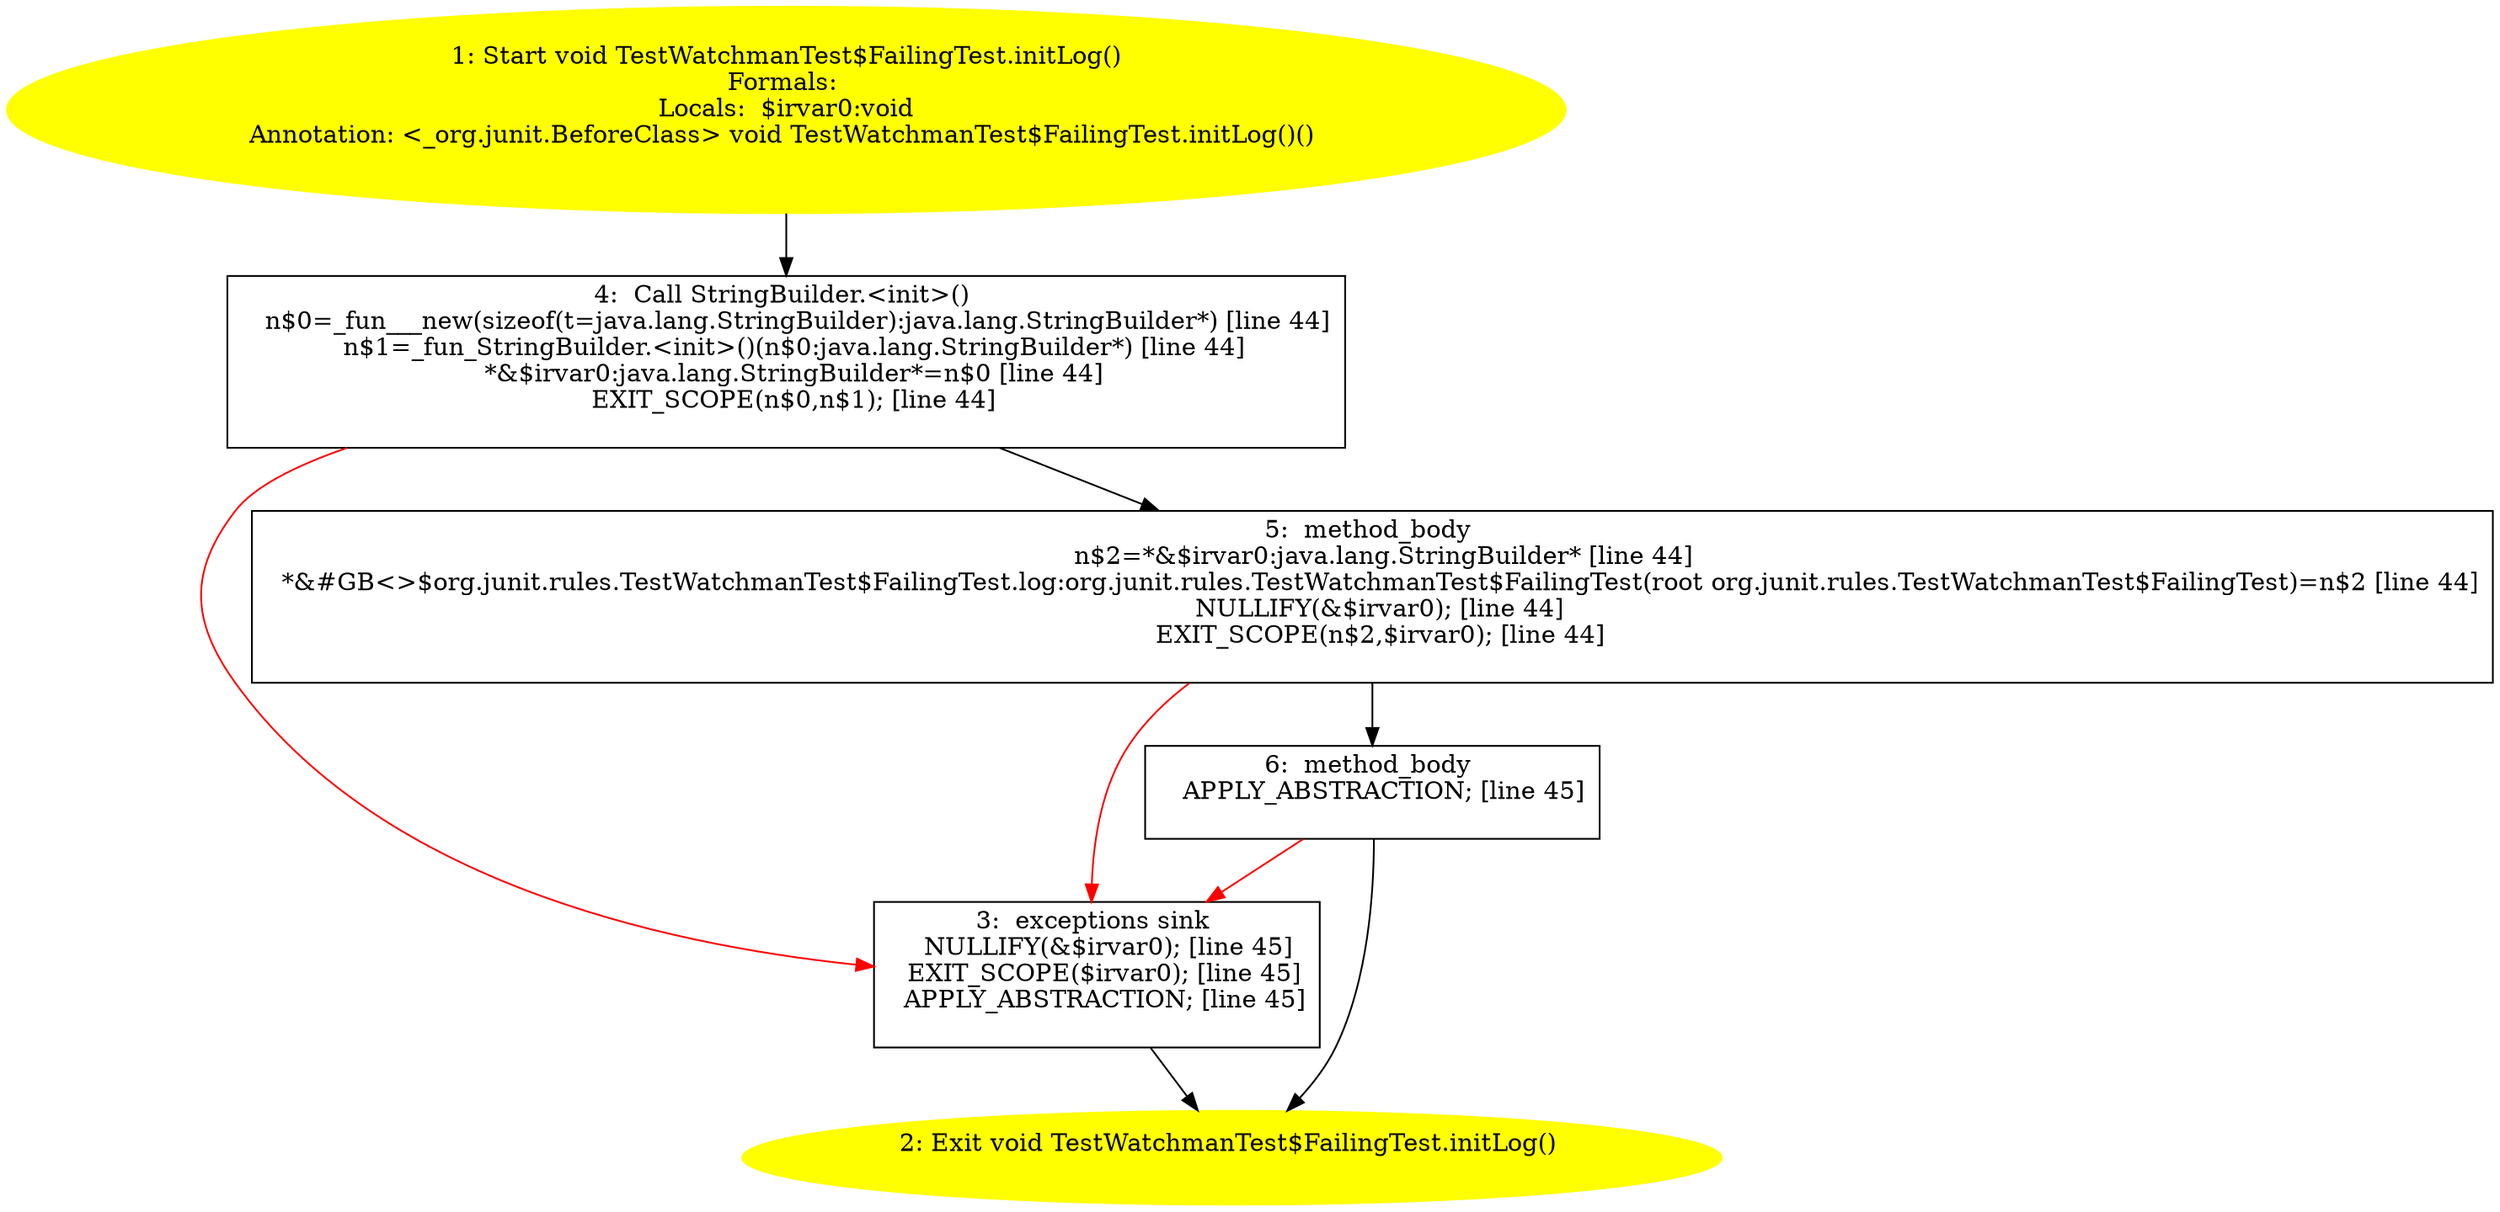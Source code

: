/* @generated */
digraph cfg {
"org.junit.rules.TestWatchmanTest$FailingTest.initLog():void.bdae29d26c4d2d49b4fa8e4d113ff2ea_1" [label="1: Start void TestWatchmanTest$FailingTest.initLog()\nFormals: \nLocals:  $irvar0:void\nAnnotation: <_org.junit.BeforeClass> void TestWatchmanTest$FailingTest.initLog()() \n  " color=yellow style=filled]
	

	 "org.junit.rules.TestWatchmanTest$FailingTest.initLog():void.bdae29d26c4d2d49b4fa8e4d113ff2ea_1" -> "org.junit.rules.TestWatchmanTest$FailingTest.initLog():void.bdae29d26c4d2d49b4fa8e4d113ff2ea_4" ;
"org.junit.rules.TestWatchmanTest$FailingTest.initLog():void.bdae29d26c4d2d49b4fa8e4d113ff2ea_2" [label="2: Exit void TestWatchmanTest$FailingTest.initLog() \n  " color=yellow style=filled]
	

"org.junit.rules.TestWatchmanTest$FailingTest.initLog():void.bdae29d26c4d2d49b4fa8e4d113ff2ea_3" [label="3:  exceptions sink \n   NULLIFY(&$irvar0); [line 45]\n  EXIT_SCOPE($irvar0); [line 45]\n  APPLY_ABSTRACTION; [line 45]\n " shape="box"]
	

	 "org.junit.rules.TestWatchmanTest$FailingTest.initLog():void.bdae29d26c4d2d49b4fa8e4d113ff2ea_3" -> "org.junit.rules.TestWatchmanTest$FailingTest.initLog():void.bdae29d26c4d2d49b4fa8e4d113ff2ea_2" ;
"org.junit.rules.TestWatchmanTest$FailingTest.initLog():void.bdae29d26c4d2d49b4fa8e4d113ff2ea_4" [label="4:  Call StringBuilder.<init>() \n   n$0=_fun___new(sizeof(t=java.lang.StringBuilder):java.lang.StringBuilder*) [line 44]\n  n$1=_fun_StringBuilder.<init>()(n$0:java.lang.StringBuilder*) [line 44]\n  *&$irvar0:java.lang.StringBuilder*=n$0 [line 44]\n  EXIT_SCOPE(n$0,n$1); [line 44]\n " shape="box"]
	

	 "org.junit.rules.TestWatchmanTest$FailingTest.initLog():void.bdae29d26c4d2d49b4fa8e4d113ff2ea_4" -> "org.junit.rules.TestWatchmanTest$FailingTest.initLog():void.bdae29d26c4d2d49b4fa8e4d113ff2ea_5" ;
	 "org.junit.rules.TestWatchmanTest$FailingTest.initLog():void.bdae29d26c4d2d49b4fa8e4d113ff2ea_4" -> "org.junit.rules.TestWatchmanTest$FailingTest.initLog():void.bdae29d26c4d2d49b4fa8e4d113ff2ea_3" [color="red" ];
"org.junit.rules.TestWatchmanTest$FailingTest.initLog():void.bdae29d26c4d2d49b4fa8e4d113ff2ea_5" [label="5:  method_body \n   n$2=*&$irvar0:java.lang.StringBuilder* [line 44]\n  *&#GB<>$org.junit.rules.TestWatchmanTest$FailingTest.log:org.junit.rules.TestWatchmanTest$FailingTest(root org.junit.rules.TestWatchmanTest$FailingTest)=n$2 [line 44]\n  NULLIFY(&$irvar0); [line 44]\n  EXIT_SCOPE(n$2,$irvar0); [line 44]\n " shape="box"]
	

	 "org.junit.rules.TestWatchmanTest$FailingTest.initLog():void.bdae29d26c4d2d49b4fa8e4d113ff2ea_5" -> "org.junit.rules.TestWatchmanTest$FailingTest.initLog():void.bdae29d26c4d2d49b4fa8e4d113ff2ea_6" ;
	 "org.junit.rules.TestWatchmanTest$FailingTest.initLog():void.bdae29d26c4d2d49b4fa8e4d113ff2ea_5" -> "org.junit.rules.TestWatchmanTest$FailingTest.initLog():void.bdae29d26c4d2d49b4fa8e4d113ff2ea_3" [color="red" ];
"org.junit.rules.TestWatchmanTest$FailingTest.initLog():void.bdae29d26c4d2d49b4fa8e4d113ff2ea_6" [label="6:  method_body \n   APPLY_ABSTRACTION; [line 45]\n " shape="box"]
	

	 "org.junit.rules.TestWatchmanTest$FailingTest.initLog():void.bdae29d26c4d2d49b4fa8e4d113ff2ea_6" -> "org.junit.rules.TestWatchmanTest$FailingTest.initLog():void.bdae29d26c4d2d49b4fa8e4d113ff2ea_2" ;
	 "org.junit.rules.TestWatchmanTest$FailingTest.initLog():void.bdae29d26c4d2d49b4fa8e4d113ff2ea_6" -> "org.junit.rules.TestWatchmanTest$FailingTest.initLog():void.bdae29d26c4d2d49b4fa8e4d113ff2ea_3" [color="red" ];
}

